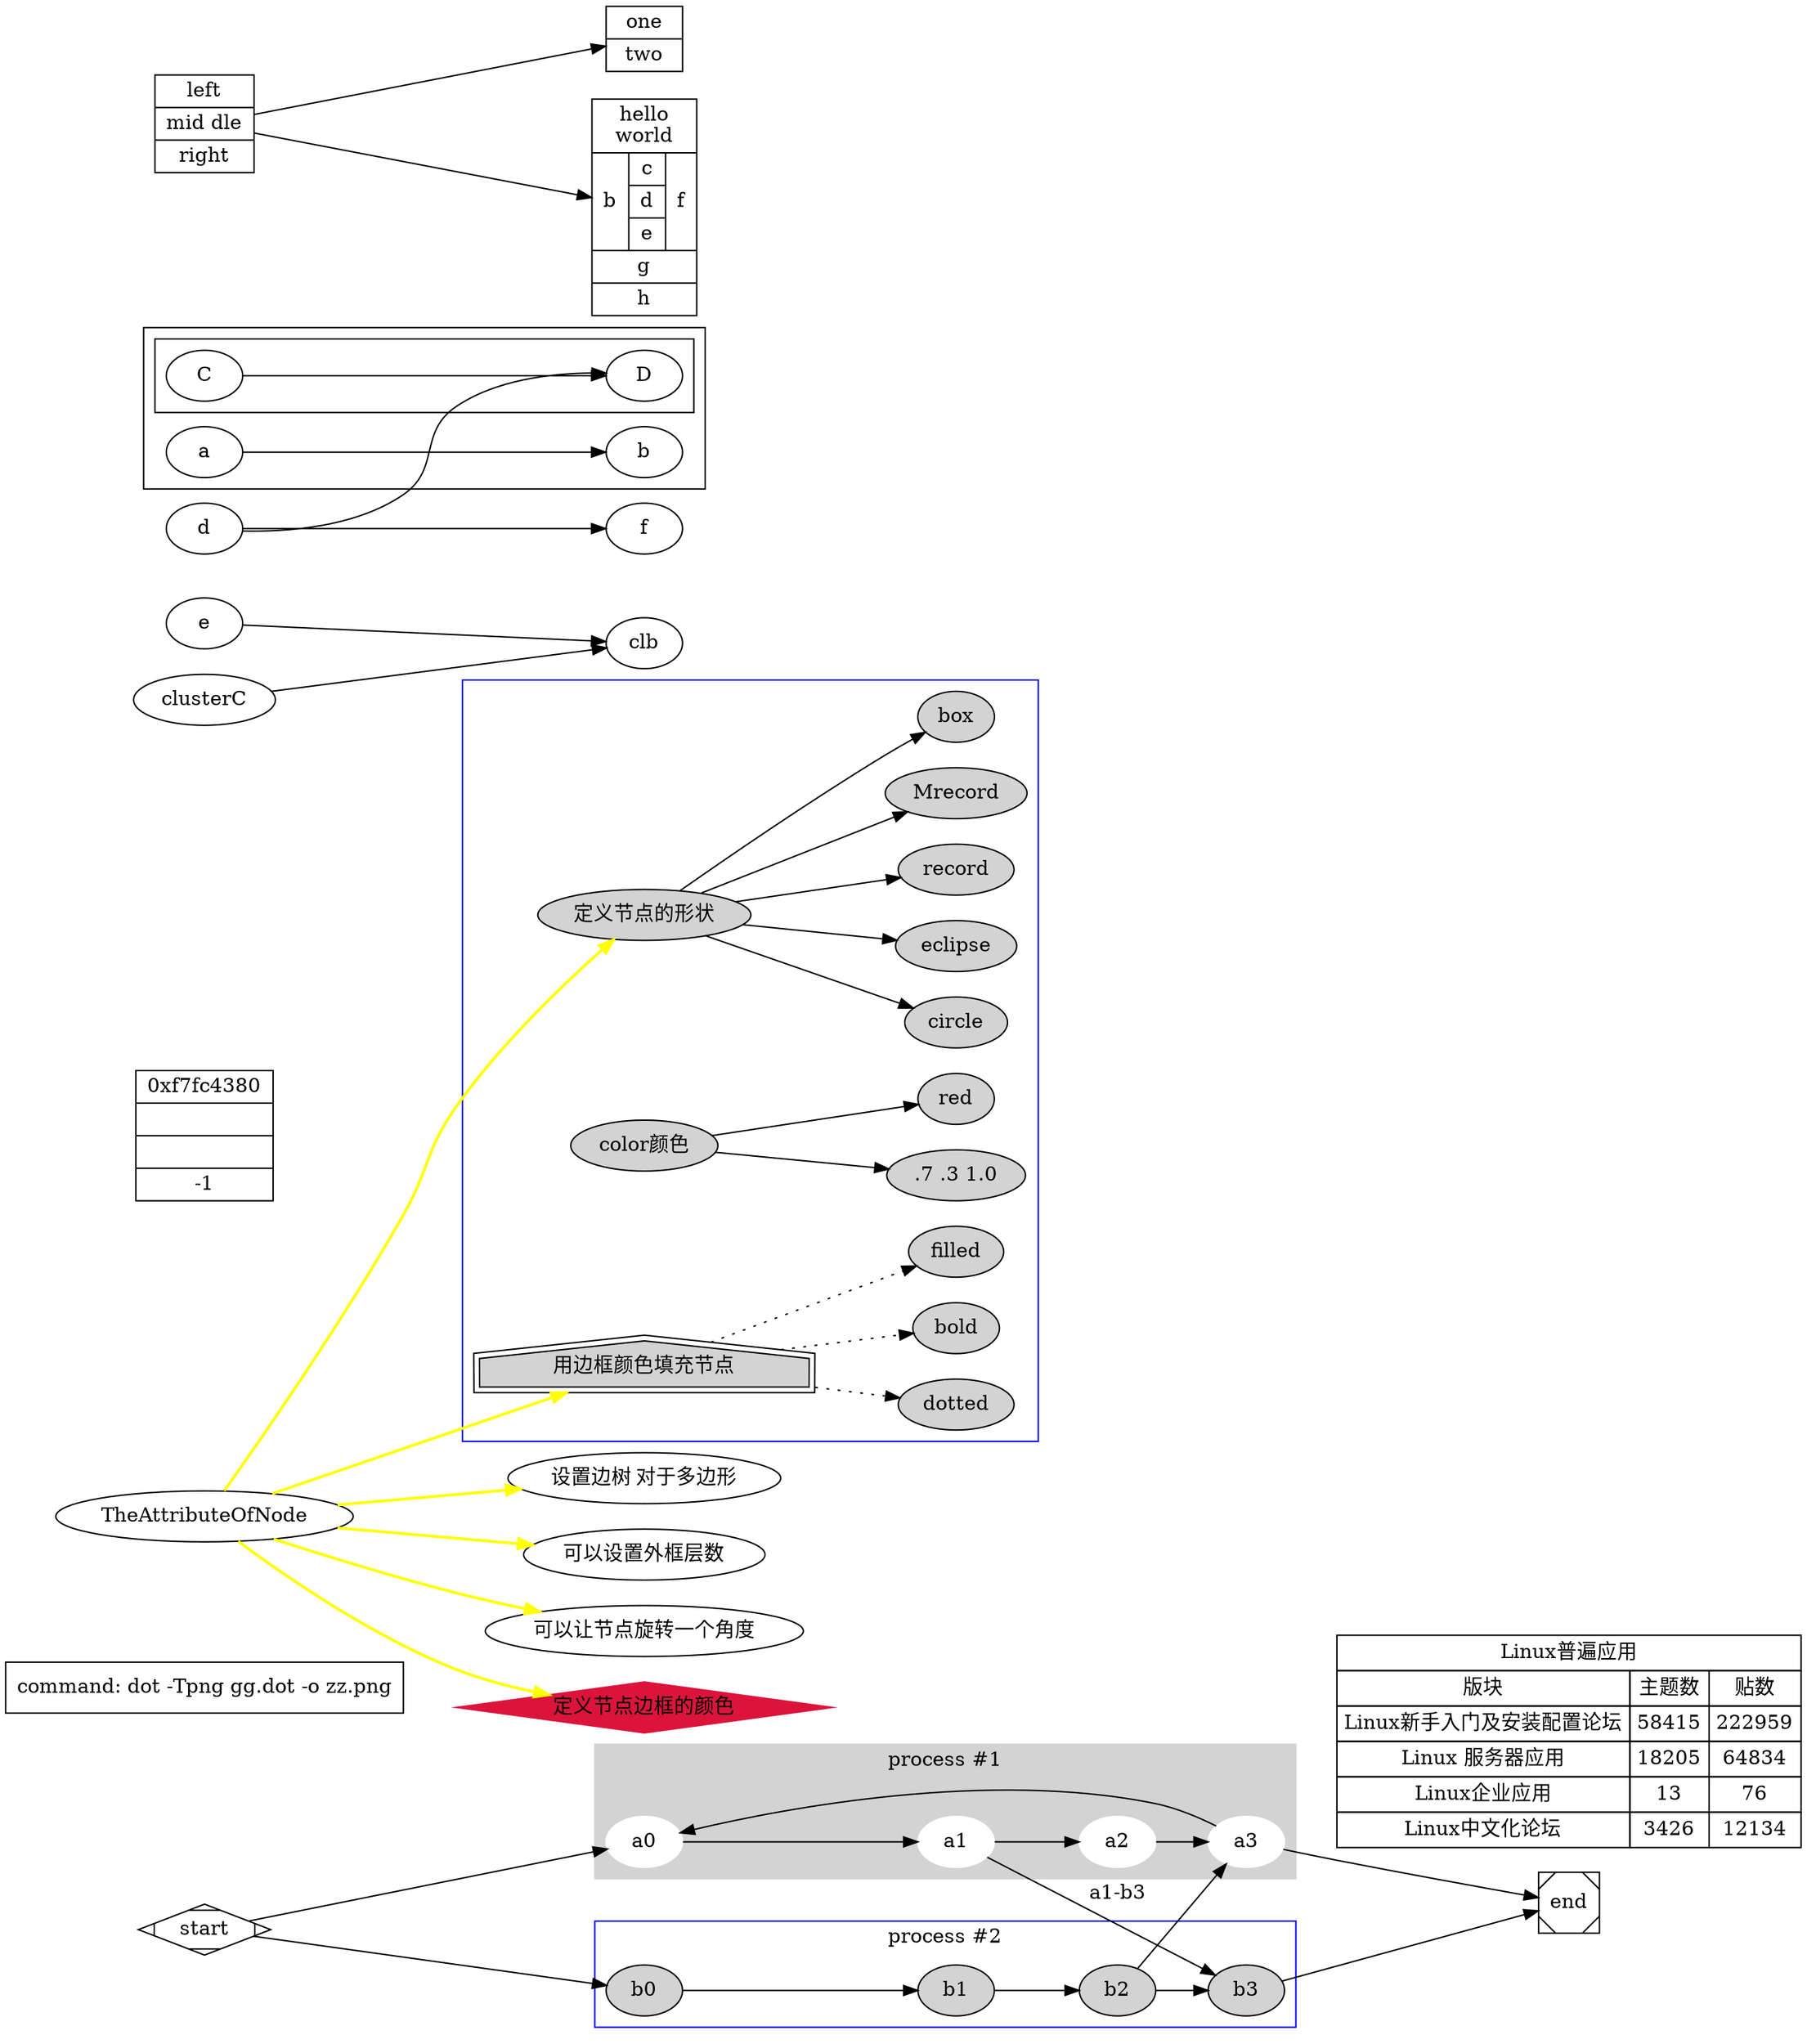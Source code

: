 digraph G {
    //id仅仅在layer中有运用  而cluster在lhead ltail中有用到！

    /*
    这种方式挺好的  直接前面集体定义
    graph [
rankdir = "LR"
bgcolor = "white:lightblue"
style="filled"
gradientangle = 270];
node [
fontsize = "16"
shape = "ellipse"
style="filled"
gradientangle=90
];
edge [
];
    
    
    */
	subgraph cluster_0 {
		style=filled;
		color=lightgrey;
		node [style=filled,color=white];
		a0 -> a1 -> a2 -> a3;
		label = "process #1";
	}

	subgraph cluster_1 {
		node [style=filled];
		b0 -> b1 -> b2 -> b3;
		label = "process #2";
		color=blue
	}
	start -> a0;
	start -> b0;
	a1 -> b3 [label = "a1-b3"];
	b2 -> a3;
	a3 -> a0;
	a3 -> end;
	b3 -> end;

	start [shape=Mdiamond];
	end [shape=Msquare];
    //定义变量的方式  其实就是label功能
    command [label = "command: dot -Tpng gg.dot -o zz.png" shape = box]

    subgraph cluster_attribute_1{

        node [style =filled];
        shape -> {box,circle,eclipse,record,Mrecord};
        "color颜色" -> {".7 .3 1.0",red};
        style -> {filled,dotted,bold}[style = dotted];
        color = blue 
        lable = "attibute table for edge and node"
    }
    shape [label = "定义节点的形状"];
    sides [label = "设置边树 对于多边形"];
    peripheries [label = "可以设置外框层数"];
    orientation [label = "可以让节点旋转一个角度"];
    color [color = crimson,style =filled,label = "定义节点边框的颜色" ,shape =polygon,size =6,orientation =45 ];
    style [label = "用边框颜色填充节点", shape = house,peripheries =2];
    rankdir = LR //会影响图形的整体布局！ 从左到右 默认是从上到下:
    TheAttributeOfNode -> {shape,sides,peripheries,orientation,
        color,style} [color = "yellow",style=bold];

    abc [shape=none, margin=0, label=<
        <TABLE BORDER="0" CELLBORDER="1" CELLSPACING="0" CELLPADDING="4">
        <TR><TD COLSPAN="3">Linux普遍应用</TD>
        </TR>
        <TR><TD>版块</TD><TD>主题数</TD><TD>贴数</TD>
        </TR>
        <TR><TD>Linux新手入门及安装配置论坛</TD><TD>58415</TD><TD>222959</TD>
        </TR>
        <TR><TD>Linux 服务器应用</TD><TD>18205</TD><TD>64834</TD>
        </TR>
        <TR><TD>Linux企业应用</TD><TD>13</TD><TD>76</TD>
        </TR>
        <TR><TD>Linux中文化论坛</TD><TD>3426</TD><TD>12134</TD>
        </TR>
        </TABLE>>]
    {rank=same;abc;end}; //设置位置
    "node1" [
    label = "<f0> 0xf7fc4380| <f1> | <f2> |-1"
    shape = "record"
    fillcolor = "blue:red"
    gradientangle = 0
    ];
     e
    subgraph clusterA {
    a -> b;
    subgraph clusterC {
      C -> D;
        }
     }
      subgraph clb {
        d -> f
      }
      d -> D
      e -> clb
      clusterC -> clb
    subgraph structs {
    node [shape=record];
    struct1 [shape=record,label="<f0> left|<f1> mid\ dle|<f2> right"];
    struct2 [shape=record,label="<f0> one|<f1> two"];
    struct3 [shape=record,label="hello\nworld |{ b |{c|<here> d|e}| f}| g | h"];
    struct1 -> struct2;
    struct1 -> struct3;
    }

}
